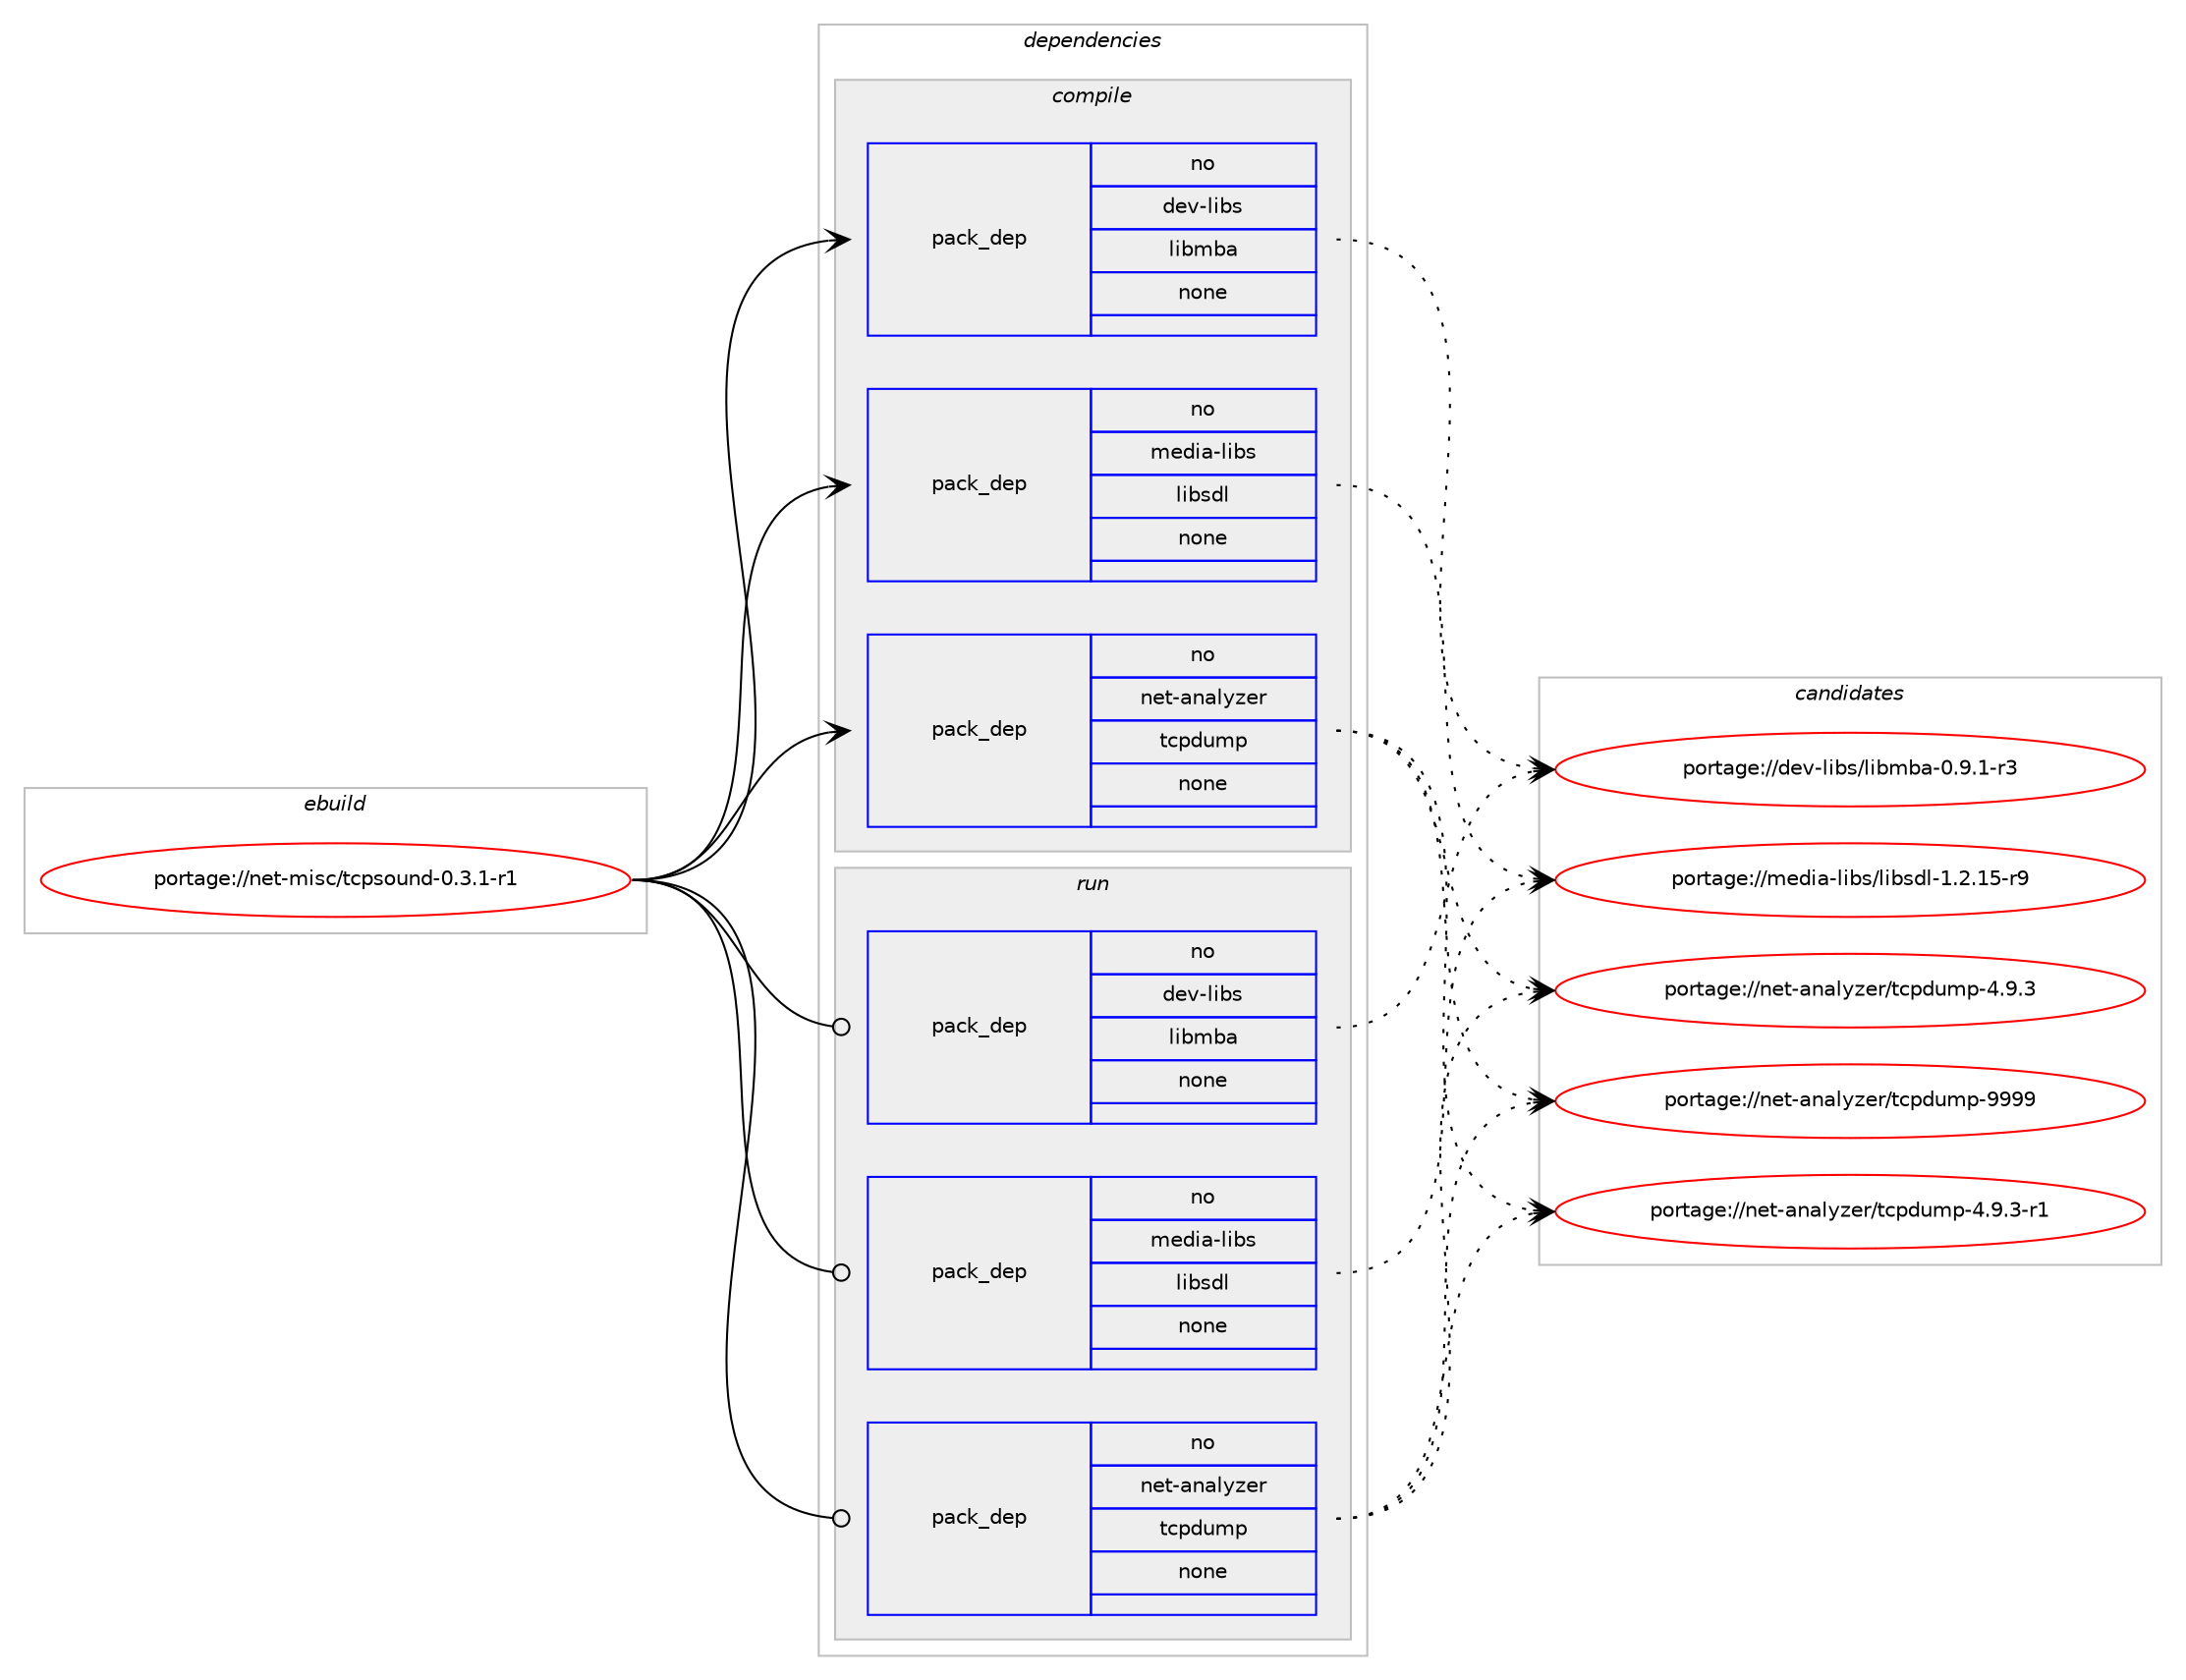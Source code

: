 digraph prolog {

# *************
# Graph options
# *************

newrank=true;
concentrate=true;
compound=true;
graph [rankdir=LR,fontname=Helvetica,fontsize=10,ranksep=1.5];#, ranksep=2.5, nodesep=0.2];
edge  [arrowhead=vee];
node  [fontname=Helvetica,fontsize=10];

# **********
# The ebuild
# **********

subgraph cluster_leftcol {
color=gray;
rank=same;
label=<<i>ebuild</i>>;
id [label="portage://net-misc/tcpsound-0.3.1-r1", color=red, width=4, href="../net-misc/tcpsound-0.3.1-r1.svg"];
}

# ****************
# The dependencies
# ****************

subgraph cluster_midcol {
color=gray;
label=<<i>dependencies</i>>;
subgraph cluster_compile {
fillcolor="#eeeeee";
style=filled;
label=<<i>compile</i>>;
subgraph pack40414 {
dependency50792 [label=<<TABLE BORDER="0" CELLBORDER="1" CELLSPACING="0" CELLPADDING="4" WIDTH="220"><TR><TD ROWSPAN="6" CELLPADDING="30">pack_dep</TD></TR><TR><TD WIDTH="110">no</TD></TR><TR><TD>dev-libs</TD></TR><TR><TD>libmba</TD></TR><TR><TD>none</TD></TR><TR><TD></TD></TR></TABLE>>, shape=none, color=blue];
}
id:e -> dependency50792:w [weight=20,style="solid",arrowhead="vee"];
subgraph pack40415 {
dependency50793 [label=<<TABLE BORDER="0" CELLBORDER="1" CELLSPACING="0" CELLPADDING="4" WIDTH="220"><TR><TD ROWSPAN="6" CELLPADDING="30">pack_dep</TD></TR><TR><TD WIDTH="110">no</TD></TR><TR><TD>media-libs</TD></TR><TR><TD>libsdl</TD></TR><TR><TD>none</TD></TR><TR><TD></TD></TR></TABLE>>, shape=none, color=blue];
}
id:e -> dependency50793:w [weight=20,style="solid",arrowhead="vee"];
subgraph pack40416 {
dependency50794 [label=<<TABLE BORDER="0" CELLBORDER="1" CELLSPACING="0" CELLPADDING="4" WIDTH="220"><TR><TD ROWSPAN="6" CELLPADDING="30">pack_dep</TD></TR><TR><TD WIDTH="110">no</TD></TR><TR><TD>net-analyzer</TD></TR><TR><TD>tcpdump</TD></TR><TR><TD>none</TD></TR><TR><TD></TD></TR></TABLE>>, shape=none, color=blue];
}
id:e -> dependency50794:w [weight=20,style="solid",arrowhead="vee"];
}
subgraph cluster_compileandrun {
fillcolor="#eeeeee";
style=filled;
label=<<i>compile and run</i>>;
}
subgraph cluster_run {
fillcolor="#eeeeee";
style=filled;
label=<<i>run</i>>;
subgraph pack40417 {
dependency50795 [label=<<TABLE BORDER="0" CELLBORDER="1" CELLSPACING="0" CELLPADDING="4" WIDTH="220"><TR><TD ROWSPAN="6" CELLPADDING="30">pack_dep</TD></TR><TR><TD WIDTH="110">no</TD></TR><TR><TD>dev-libs</TD></TR><TR><TD>libmba</TD></TR><TR><TD>none</TD></TR><TR><TD></TD></TR></TABLE>>, shape=none, color=blue];
}
id:e -> dependency50795:w [weight=20,style="solid",arrowhead="odot"];
subgraph pack40418 {
dependency50796 [label=<<TABLE BORDER="0" CELLBORDER="1" CELLSPACING="0" CELLPADDING="4" WIDTH="220"><TR><TD ROWSPAN="6" CELLPADDING="30">pack_dep</TD></TR><TR><TD WIDTH="110">no</TD></TR><TR><TD>media-libs</TD></TR><TR><TD>libsdl</TD></TR><TR><TD>none</TD></TR><TR><TD></TD></TR></TABLE>>, shape=none, color=blue];
}
id:e -> dependency50796:w [weight=20,style="solid",arrowhead="odot"];
subgraph pack40419 {
dependency50797 [label=<<TABLE BORDER="0" CELLBORDER="1" CELLSPACING="0" CELLPADDING="4" WIDTH="220"><TR><TD ROWSPAN="6" CELLPADDING="30">pack_dep</TD></TR><TR><TD WIDTH="110">no</TD></TR><TR><TD>net-analyzer</TD></TR><TR><TD>tcpdump</TD></TR><TR><TD>none</TD></TR><TR><TD></TD></TR></TABLE>>, shape=none, color=blue];
}
id:e -> dependency50797:w [weight=20,style="solid",arrowhead="odot"];
}
}

# **************
# The candidates
# **************

subgraph cluster_choices {
rank=same;
color=gray;
label=<<i>candidates</i>>;

subgraph choice40414 {
color=black;
nodesep=1;
choice1001011184510810598115471081059810998974548465746494511451 [label="portage://dev-libs/libmba-0.9.1-r3", color=red, width=4,href="../dev-libs/libmba-0.9.1-r3.svg"];
dependency50792:e -> choice1001011184510810598115471081059810998974548465746494511451:w [style=dotted,weight="100"];
}
subgraph choice40415 {
color=black;
nodesep=1;
choice1091011001059745108105981154710810598115100108454946504649534511457 [label="portage://media-libs/libsdl-1.2.15-r9", color=red, width=4,href="../media-libs/libsdl-1.2.15-r9.svg"];
dependency50793:e -> choice1091011001059745108105981154710810598115100108454946504649534511457:w [style=dotted,weight="100"];
}
subgraph choice40416 {
color=black;
nodesep=1;
choice11010111645971109710812112210111447116991121001171091124557575757 [label="portage://net-analyzer/tcpdump-9999", color=red, width=4,href="../net-analyzer/tcpdump-9999.svg"];
choice11010111645971109710812112210111447116991121001171091124552465746514511449 [label="portage://net-analyzer/tcpdump-4.9.3-r1", color=red, width=4,href="../net-analyzer/tcpdump-4.9.3-r1.svg"];
choice1101011164597110971081211221011144711699112100117109112455246574651 [label="portage://net-analyzer/tcpdump-4.9.3", color=red, width=4,href="../net-analyzer/tcpdump-4.9.3.svg"];
dependency50794:e -> choice11010111645971109710812112210111447116991121001171091124557575757:w [style=dotted,weight="100"];
dependency50794:e -> choice11010111645971109710812112210111447116991121001171091124552465746514511449:w [style=dotted,weight="100"];
dependency50794:e -> choice1101011164597110971081211221011144711699112100117109112455246574651:w [style=dotted,weight="100"];
}
subgraph choice40417 {
color=black;
nodesep=1;
choice1001011184510810598115471081059810998974548465746494511451 [label="portage://dev-libs/libmba-0.9.1-r3", color=red, width=4,href="../dev-libs/libmba-0.9.1-r3.svg"];
dependency50795:e -> choice1001011184510810598115471081059810998974548465746494511451:w [style=dotted,weight="100"];
}
subgraph choice40418 {
color=black;
nodesep=1;
choice1091011001059745108105981154710810598115100108454946504649534511457 [label="portage://media-libs/libsdl-1.2.15-r9", color=red, width=4,href="../media-libs/libsdl-1.2.15-r9.svg"];
dependency50796:e -> choice1091011001059745108105981154710810598115100108454946504649534511457:w [style=dotted,weight="100"];
}
subgraph choice40419 {
color=black;
nodesep=1;
choice11010111645971109710812112210111447116991121001171091124557575757 [label="portage://net-analyzer/tcpdump-9999", color=red, width=4,href="../net-analyzer/tcpdump-9999.svg"];
choice11010111645971109710812112210111447116991121001171091124552465746514511449 [label="portage://net-analyzer/tcpdump-4.9.3-r1", color=red, width=4,href="../net-analyzer/tcpdump-4.9.3-r1.svg"];
choice1101011164597110971081211221011144711699112100117109112455246574651 [label="portage://net-analyzer/tcpdump-4.9.3", color=red, width=4,href="../net-analyzer/tcpdump-4.9.3.svg"];
dependency50797:e -> choice11010111645971109710812112210111447116991121001171091124557575757:w [style=dotted,weight="100"];
dependency50797:e -> choice11010111645971109710812112210111447116991121001171091124552465746514511449:w [style=dotted,weight="100"];
dependency50797:e -> choice1101011164597110971081211221011144711699112100117109112455246574651:w [style=dotted,weight="100"];
}
}

}
